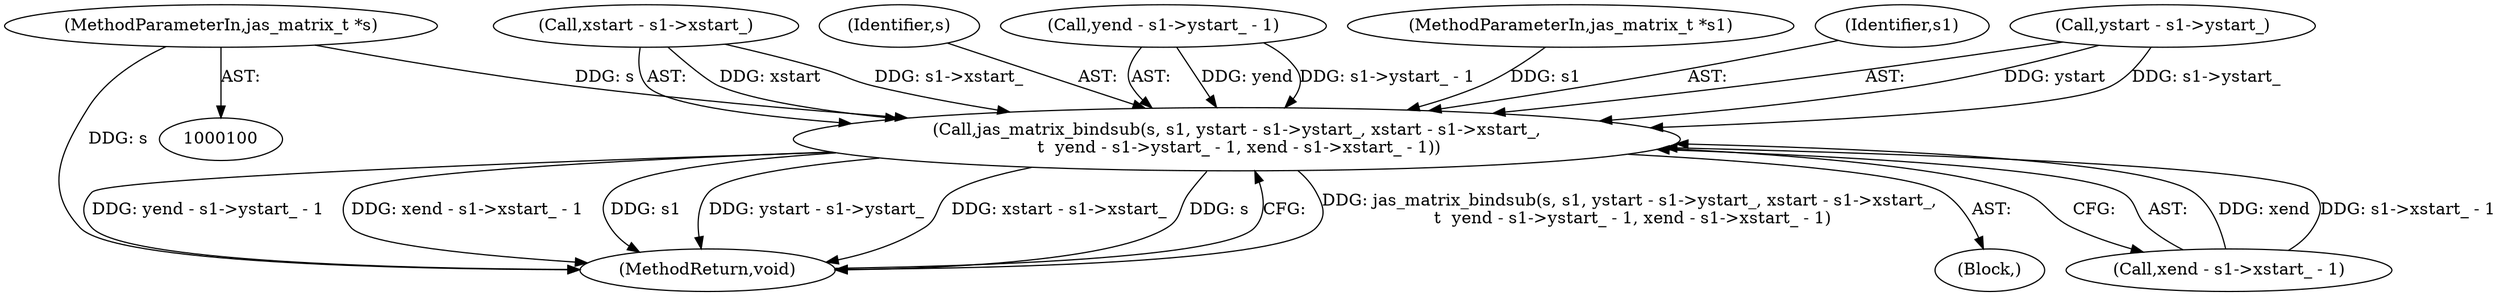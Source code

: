 digraph "0_jasper_d42b2388f7f8e0332c846675133acea151fc557a_25@pointer" {
"1000101" [label="(MethodParameterIn,jas_matrix_t *s)"];
"1000108" [label="(Call,jas_matrix_bindsub(s, s1, ystart - s1->ystart_, xstart - s1->xstart_,\n \t  yend - s1->ystart_ - 1, xend - s1->xstart_ - 1))"];
"1000116" [label="(Call,xstart - s1->xstart_)"];
"1000109" [label="(Identifier,s)"];
"1000135" [label="(MethodReturn,void)"];
"1000108" [label="(Call,jas_matrix_bindsub(s, s1, ystart - s1->ystart_, xstart - s1->xstart_,\n \t  yend - s1->ystart_ - 1, xend - s1->xstart_ - 1))"];
"1000107" [label="(Block,)"];
"1000121" [label="(Call,yend - s1->ystart_ - 1)"];
"1000102" [label="(MethodParameterIn,jas_matrix_t *s1)"];
"1000110" [label="(Identifier,s1)"];
"1000101" [label="(MethodParameterIn,jas_matrix_t *s)"];
"1000128" [label="(Call,xend - s1->xstart_ - 1)"];
"1000111" [label="(Call,ystart - s1->ystart_)"];
"1000101" -> "1000100"  [label="AST: "];
"1000101" -> "1000135"  [label="DDG: s"];
"1000101" -> "1000108"  [label="DDG: s"];
"1000108" -> "1000107"  [label="AST: "];
"1000108" -> "1000128"  [label="CFG: "];
"1000109" -> "1000108"  [label="AST: "];
"1000110" -> "1000108"  [label="AST: "];
"1000111" -> "1000108"  [label="AST: "];
"1000116" -> "1000108"  [label="AST: "];
"1000121" -> "1000108"  [label="AST: "];
"1000128" -> "1000108"  [label="AST: "];
"1000135" -> "1000108"  [label="CFG: "];
"1000108" -> "1000135"  [label="DDG: jas_matrix_bindsub(s, s1, ystart - s1->ystart_, xstart - s1->xstart_,\n \t  yend - s1->ystart_ - 1, xend - s1->xstart_ - 1)"];
"1000108" -> "1000135"  [label="DDG: yend - s1->ystart_ - 1"];
"1000108" -> "1000135"  [label="DDG: xend - s1->xstart_ - 1"];
"1000108" -> "1000135"  [label="DDG: s1"];
"1000108" -> "1000135"  [label="DDG: ystart - s1->ystart_"];
"1000108" -> "1000135"  [label="DDG: xstart - s1->xstart_"];
"1000108" -> "1000135"  [label="DDG: s"];
"1000102" -> "1000108"  [label="DDG: s1"];
"1000111" -> "1000108"  [label="DDG: ystart"];
"1000111" -> "1000108"  [label="DDG: s1->ystart_"];
"1000116" -> "1000108"  [label="DDG: xstart"];
"1000116" -> "1000108"  [label="DDG: s1->xstart_"];
"1000121" -> "1000108"  [label="DDG: yend"];
"1000121" -> "1000108"  [label="DDG: s1->ystart_ - 1"];
"1000128" -> "1000108"  [label="DDG: xend"];
"1000128" -> "1000108"  [label="DDG: s1->xstart_ - 1"];
}
